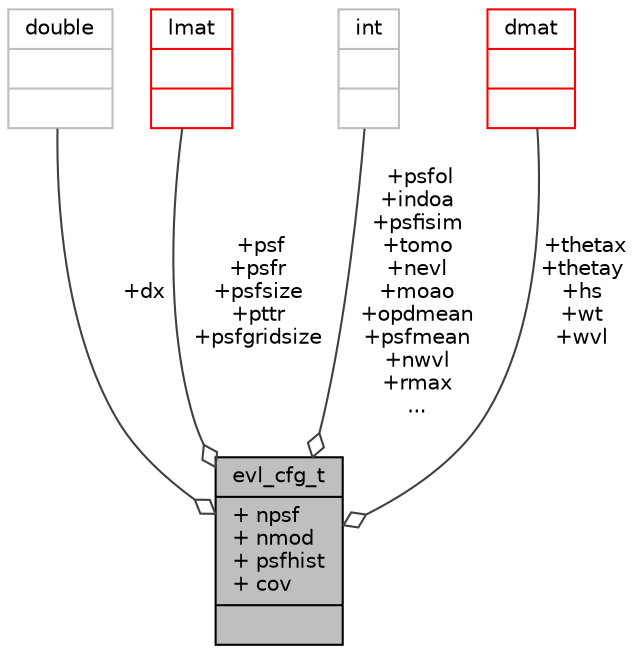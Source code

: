 digraph "evl_cfg_t"
{
 // INTERACTIVE_SVG=YES
  bgcolor="transparent";
  edge [fontname="Helvetica",fontsize="10",labelfontname="Helvetica",labelfontsize="10"];
  node [fontname="Helvetica",fontsize="10",shape=record];
  Node68 [label="{evl_cfg_t\n|+ npsf\l+ nmod\l+ psfhist\l+ cov\l|}",height=0.2,width=0.4,color="black", fillcolor="grey75", style="filled", fontcolor="black"];
  Node69 -> Node68 [color="grey25",fontsize="10",style="solid",label=" +dx" ,arrowhead="odiamond",fontname="Helvetica"];
  Node69 [label="{double\n||}",height=0.2,width=0.4,color="grey75"];
  Node70 -> Node68 [color="grey25",fontsize="10",style="solid",label=" +psf\n+psfr\n+psfsize\n+pttr\n+psfgridsize" ,arrowhead="odiamond",fontname="Helvetica"];
  Node70 [label="{lmat\n||}",height=0.2,width=0.4,color="red",URL="$type_8h.html#structlmat"];
  Node72 -> Node68 [color="grey25",fontsize="10",style="solid",label=" +psfol\n+indoa\n+psfisim\n+tomo\n+nevl\n+moao\n+opdmean\n+psfmean\n+nwvl\n+rmax\n..." ,arrowhead="odiamond",fontname="Helvetica"];
  Node72 [label="{int\n||}",height=0.2,width=0.4,color="grey75"];
  Node73 -> Node68 [color="grey25",fontsize="10",style="solid",label=" +thetax\n+thetay\n+hs\n+wt\n+wvl" ,arrowhead="odiamond",fontname="Helvetica"];
  Node73 [label="{dmat\n||}",height=0.2,width=0.4,color="red",URL="$type_8h.html#structdmat"];
}
